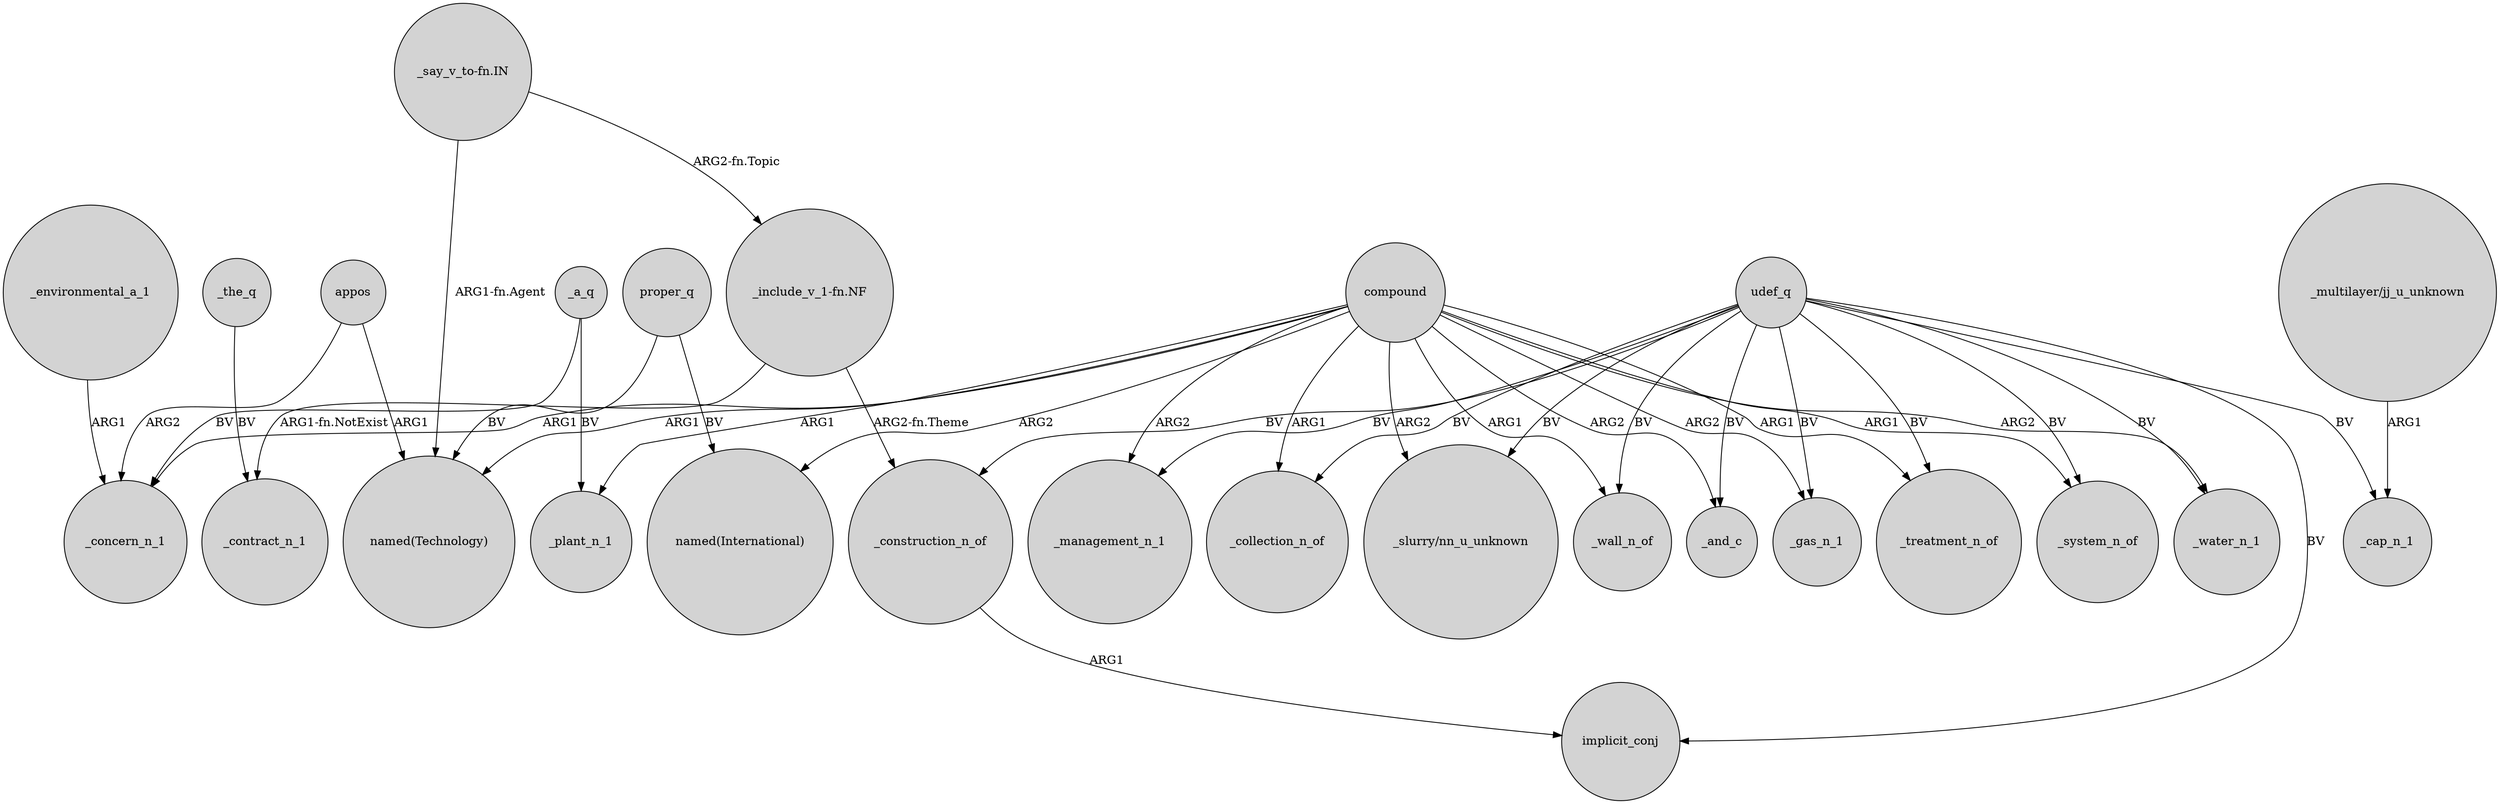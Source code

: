digraph {
	node [shape=circle style=filled]
	_a_q -> _concern_n_1 [label=BV]
	compound -> _system_n_of [label=ARG1]
	"_multilayer/jj_u_unknown" -> _cap_n_1 [label=ARG1]
	compound -> "named(Technology)" [label=ARG1]
	udef_q -> "_slurry/nn_u_unknown" [label=BV]
	"_include_v_1-fn.NF" -> _construction_n_of [label="ARG2-fn.Theme"]
	_construction_n_of -> implicit_conj [label=ARG1]
	compound -> _management_n_1 [label=ARG2]
	udef_q -> _cap_n_1 [label=BV]
	compound -> _water_n_1 [label=ARG2]
	udef_q -> _system_n_of [label=BV]
	compound -> _gas_n_1 [label=ARG2]
	compound -> _plant_n_1 [label=ARG1]
	udef_q -> _management_n_1 [label=BV]
	udef_q -> implicit_conj [label=BV]
	compound -> _wall_n_of [label=ARG1]
	udef_q -> _collection_n_of [label=BV]
	appos -> _concern_n_1 [label=ARG2]
	"_say_v_to-fn.IN" -> "_include_v_1-fn.NF" [label="ARG2-fn.Topic"]
	_the_q -> _contract_n_1 [label=BV]
	compound -> _and_c [label=ARG2]
	_environmental_a_1 -> _concern_n_1 [label=ARG1]
	udef_q -> _water_n_1 [label=BV]
	udef_q -> _gas_n_1 [label=BV]
	appos -> "named(Technology)" [label=ARG1]
	compound -> "named(International)" [label=ARG2]
	udef_q -> _treatment_n_of [label=BV]
	"_say_v_to-fn.IN" -> "named(Technology)" [label="ARG1-fn.Agent"]
	proper_q -> "named(Technology)" [label=BV]
	"_include_v_1-fn.NF" -> _contract_n_1 [label="ARG1-fn.NotExist"]
	compound -> "_slurry/nn_u_unknown" [label=ARG2]
	compound -> _collection_n_of [label=ARG1]
	udef_q -> _construction_n_of [label=BV]
	udef_q -> _and_c [label=BV]
	compound -> _treatment_n_of [label=ARG1]
	compound -> _concern_n_1 [label=ARG1]
	udef_q -> _wall_n_of [label=BV]
	proper_q -> "named(International)" [label=BV]
	_a_q -> _plant_n_1 [label=BV]
}
